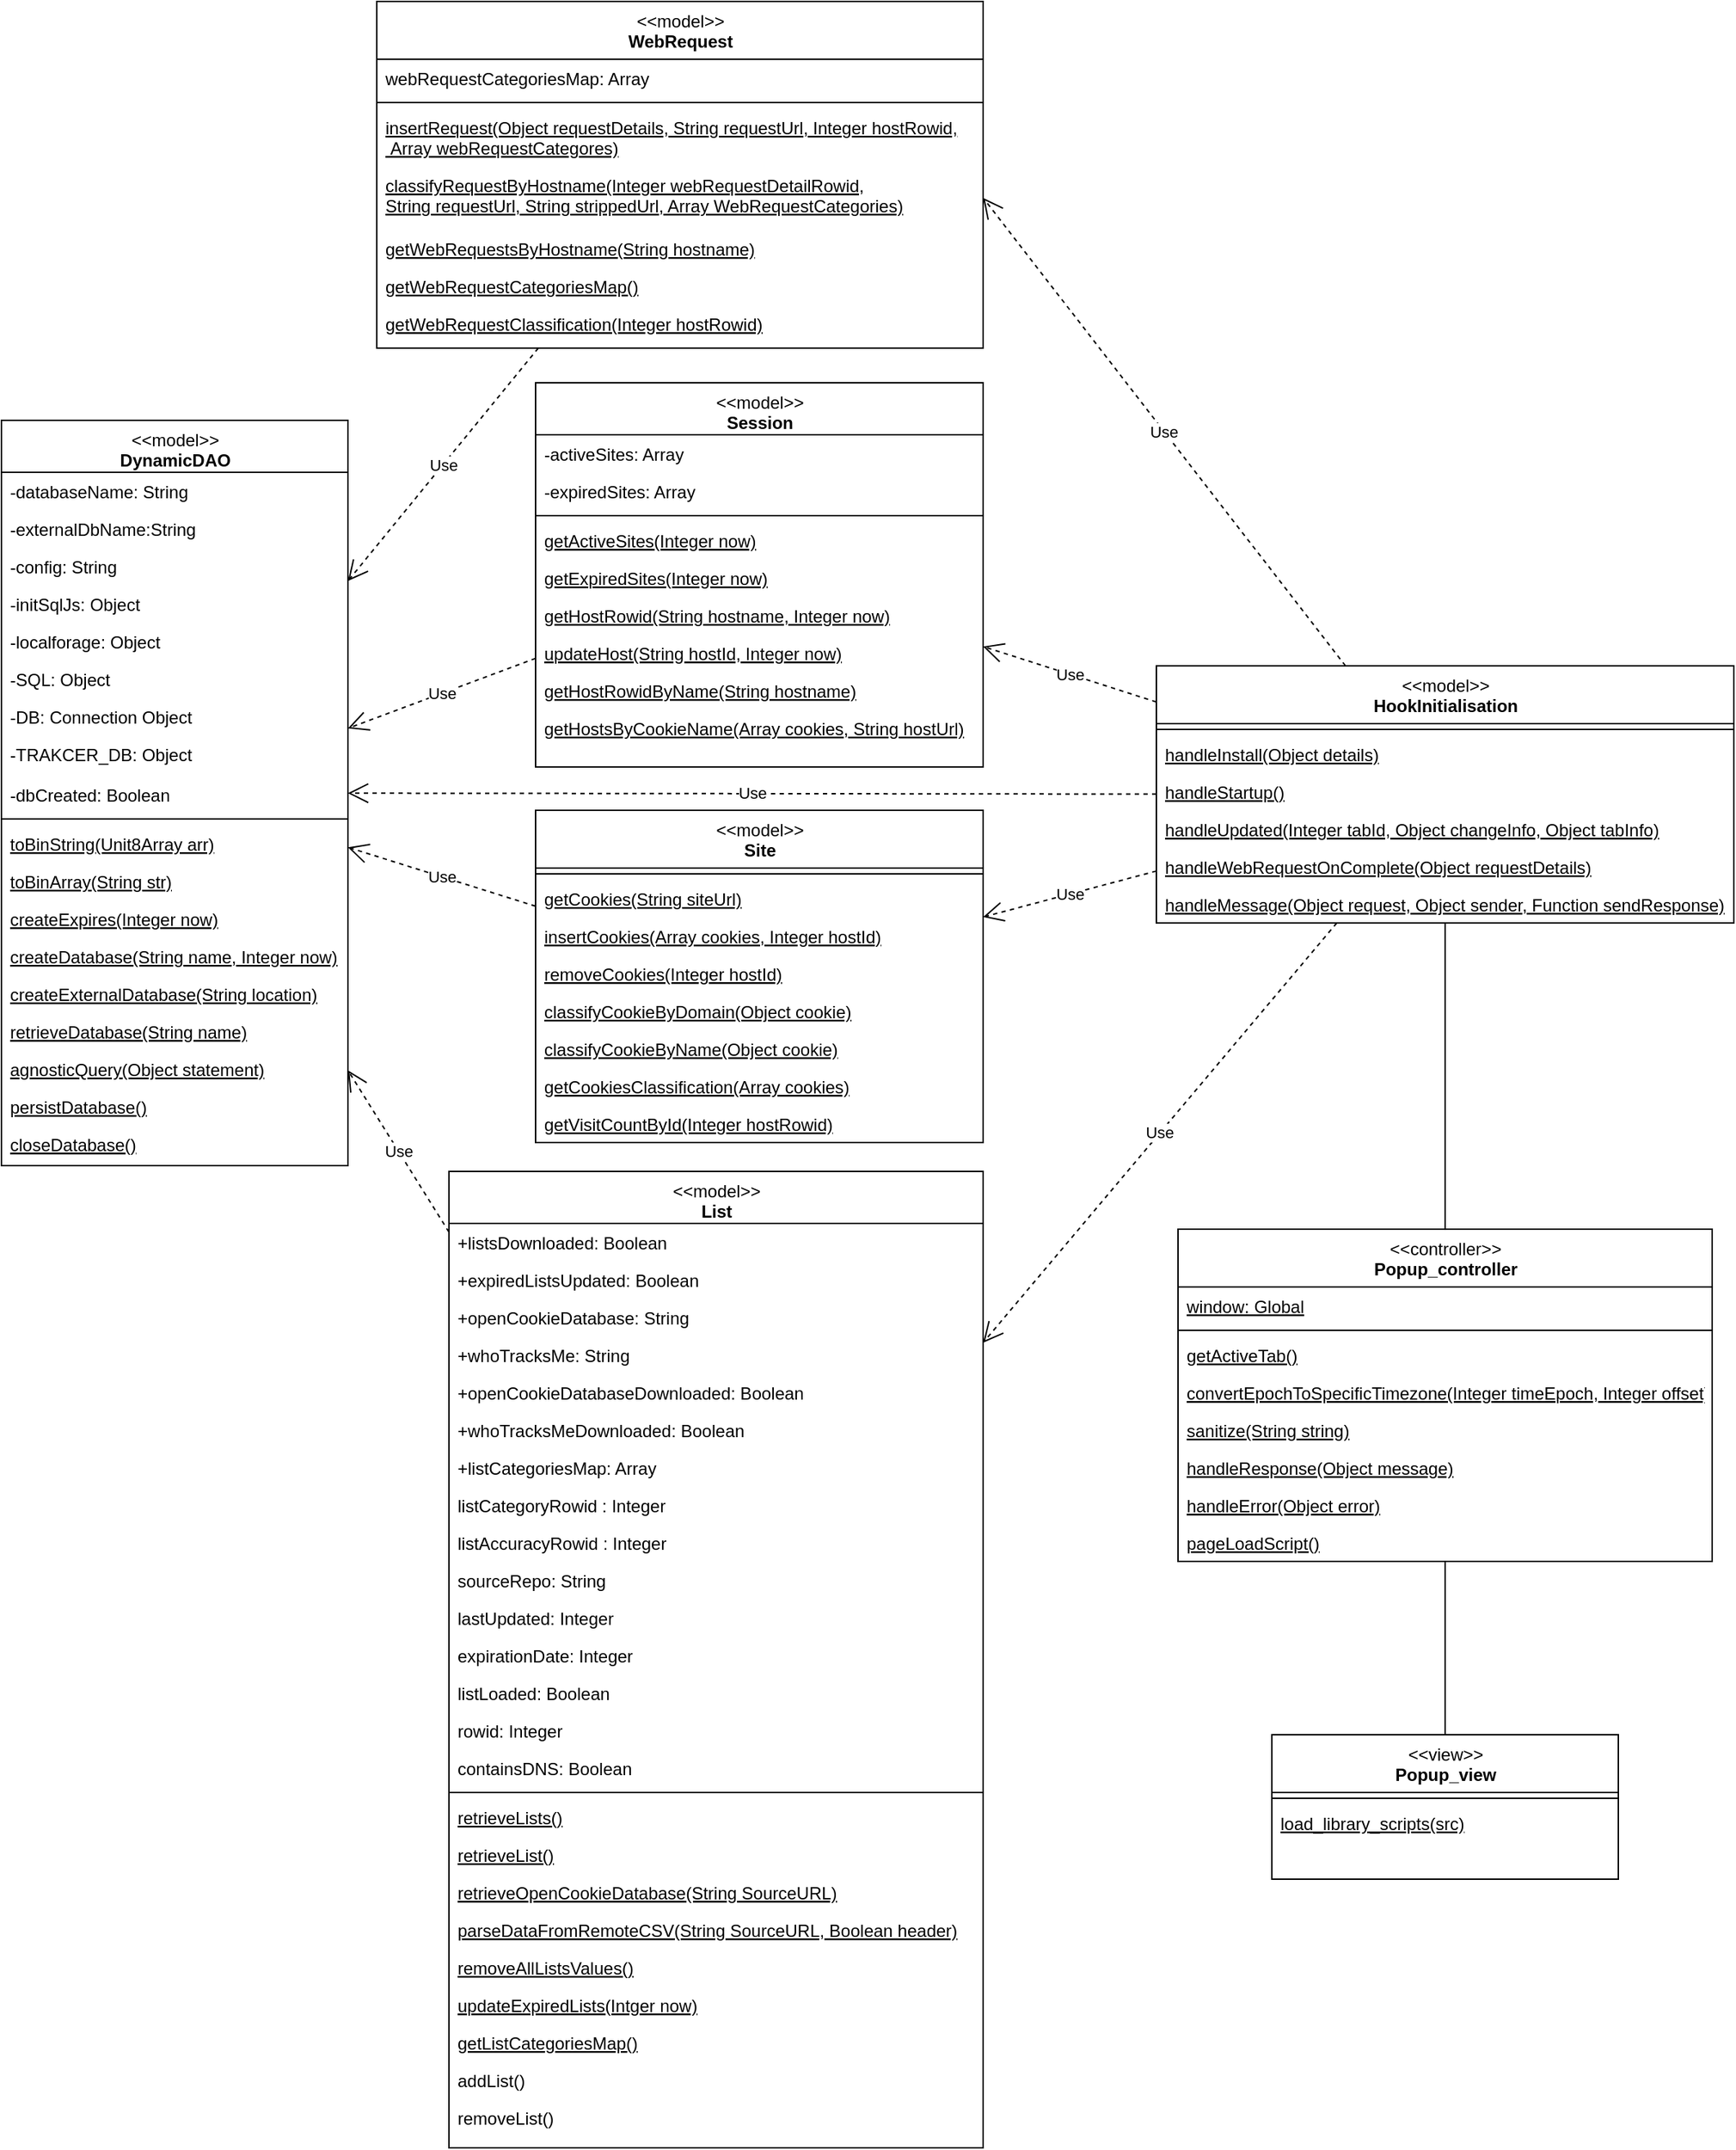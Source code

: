 <mxfile version="14.5.1" type="device"><diagram id="C5RBs43oDa-KdzZeNtuy" name="Page-1"><mxGraphModel dx="3671" dy="2801" grid="1" gridSize="10" guides="1" tooltips="1" connect="1" arrows="1" fold="1" page="1" pageScale="1" pageWidth="827" pageHeight="1169" math="0" shadow="0"><root><mxCell id="WIyWlLk6GJQsqaUBKTNV-0"/><mxCell id="WIyWlLk6GJQsqaUBKTNV-1" parent="WIyWlLk6GJQsqaUBKTNV-0"/><mxCell id="40SnxIBajEHNu3OQ7Fp2-0" value="&amp;lt;&amp;lt;model&amp;gt;&amp;gt;&lt;br&gt;&lt;b&gt;List&lt;/b&gt;" style="swimlane;fontStyle=0;align=center;verticalAlign=top;childLayout=stackLayout;horizontal=1;startSize=36;horizontalStack=0;resizeParent=1;resizeLast=0;collapsible=1;marginBottom=0;rounded=0;shadow=0;strokeWidth=1;html=1;" parent="WIyWlLk6GJQsqaUBKTNV-1" vertex="1"><mxGeometry x="-130" y="560" width="370" height="676" as="geometry"><mxRectangle x="550" y="140" width="160" height="26" as="alternateBounds"/></mxGeometry></mxCell><mxCell id="40SnxIBajEHNu3OQ7Fp2-1" value="+listsDownloaded: Boolean" style="text;align=left;verticalAlign=top;spacingLeft=4;spacingRight=4;overflow=hidden;rotatable=0;points=[[0,0.5],[1,0.5]];portConstraint=eastwest;" parent="40SnxIBajEHNu3OQ7Fp2-0" vertex="1"><mxGeometry y="36" width="370" height="26" as="geometry"/></mxCell><mxCell id="ln08hd-s1slxS4_oEcxe-1" value="+expiredListsUpdated: Boolean" style="text;align=left;verticalAlign=top;spacingLeft=4;spacingRight=4;overflow=hidden;rotatable=0;points=[[0,0.5],[1,0.5]];portConstraint=eastwest;" parent="40SnxIBajEHNu3OQ7Fp2-0" vertex="1"><mxGeometry y="62" width="370" height="26" as="geometry"/></mxCell><mxCell id="ln08hd-s1slxS4_oEcxe-0" value="+openCookieDatabase: String" style="text;align=left;verticalAlign=top;spacingLeft=4;spacingRight=4;overflow=hidden;rotatable=0;points=[[0,0.5],[1,0.5]];portConstraint=eastwest;" parent="40SnxIBajEHNu3OQ7Fp2-0" vertex="1"><mxGeometry y="88" width="370" height="26" as="geometry"/></mxCell><mxCell id="40SnxIBajEHNu3OQ7Fp2-2" value="+whoTracksMe: String" style="text;align=left;verticalAlign=top;spacingLeft=4;spacingRight=4;overflow=hidden;rotatable=0;points=[[0,0.5],[1,0.5]];portConstraint=eastwest;rounded=0;shadow=0;html=0;" parent="40SnxIBajEHNu3OQ7Fp2-0" vertex="1"><mxGeometry y="114" width="370" height="26" as="geometry"/></mxCell><mxCell id="ln08hd-s1slxS4_oEcxe-3" value="+openCookieDatabaseDownloaded: Boolean" style="text;align=left;verticalAlign=top;spacingLeft=4;spacingRight=4;overflow=hidden;rotatable=0;points=[[0,0.5],[1,0.5]];portConstraint=eastwest;rounded=0;shadow=0;html=0;" parent="40SnxIBajEHNu3OQ7Fp2-0" vertex="1"><mxGeometry y="140" width="370" height="26" as="geometry"/></mxCell><mxCell id="40SnxIBajEHNu3OQ7Fp2-3" value="+whoTracksMeDownloaded: Boolean" style="text;align=left;verticalAlign=top;spacingLeft=4;spacingRight=4;overflow=hidden;rotatable=0;points=[[0,0.5],[1,0.5]];portConstraint=eastwest;rounded=0;shadow=0;html=0;" parent="40SnxIBajEHNu3OQ7Fp2-0" vertex="1"><mxGeometry y="166" width="370" height="26" as="geometry"/></mxCell><mxCell id="ln08hd-s1slxS4_oEcxe-4" value="+listCategoriesMap: Array" style="text;align=left;verticalAlign=top;spacingLeft=4;spacingRight=4;overflow=hidden;rotatable=0;points=[[0,0.5],[1,0.5]];portConstraint=eastwest;rounded=0;shadow=0;html=0;" parent="40SnxIBajEHNu3OQ7Fp2-0" vertex="1"><mxGeometry y="192" width="370" height="26" as="geometry"/></mxCell><mxCell id="ln08hd-s1slxS4_oEcxe-29" value="listCategoryRowid : Integer" style="text;align=left;verticalAlign=top;spacingLeft=4;spacingRight=4;overflow=hidden;rotatable=0;points=[[0,0.5],[1,0.5]];portConstraint=eastwest;rounded=0;shadow=0;html=0;" parent="40SnxIBajEHNu3OQ7Fp2-0" vertex="1"><mxGeometry y="218" width="370" height="26" as="geometry"/></mxCell><mxCell id="ln08hd-s1slxS4_oEcxe-30" value="listAccuracyRowid : Integer" style="text;align=left;verticalAlign=top;spacingLeft=4;spacingRight=4;overflow=hidden;rotatable=0;points=[[0,0.5],[1,0.5]];portConstraint=eastwest;rounded=0;shadow=0;html=0;" parent="40SnxIBajEHNu3OQ7Fp2-0" vertex="1"><mxGeometry y="244" width="370" height="26" as="geometry"/></mxCell><mxCell id="ln08hd-s1slxS4_oEcxe-31" value="sourceRepo: String" style="text;align=left;verticalAlign=top;spacingLeft=4;spacingRight=4;overflow=hidden;rotatable=0;points=[[0,0.5],[1,0.5]];portConstraint=eastwest;rounded=0;shadow=0;html=0;" parent="40SnxIBajEHNu3OQ7Fp2-0" vertex="1"><mxGeometry y="270" width="370" height="26" as="geometry"/></mxCell><mxCell id="ln08hd-s1slxS4_oEcxe-32" value="lastUpdated: Integer" style="text;align=left;verticalAlign=top;spacingLeft=4;spacingRight=4;overflow=hidden;rotatable=0;points=[[0,0.5],[1,0.5]];portConstraint=eastwest;rounded=0;shadow=0;html=0;" parent="40SnxIBajEHNu3OQ7Fp2-0" vertex="1"><mxGeometry y="296" width="370" height="26" as="geometry"/></mxCell><mxCell id="ln08hd-s1slxS4_oEcxe-33" value="expirationDate: Integer" style="text;align=left;verticalAlign=top;spacingLeft=4;spacingRight=4;overflow=hidden;rotatable=0;points=[[0,0.5],[1,0.5]];portConstraint=eastwest;rounded=0;shadow=0;html=0;" parent="40SnxIBajEHNu3OQ7Fp2-0" vertex="1"><mxGeometry y="322" width="370" height="26" as="geometry"/></mxCell><mxCell id="ln08hd-s1slxS4_oEcxe-34" value="listLoaded: Boolean" style="text;align=left;verticalAlign=top;spacingLeft=4;spacingRight=4;overflow=hidden;rotatable=0;points=[[0,0.5],[1,0.5]];portConstraint=eastwest;rounded=0;shadow=0;html=0;" parent="40SnxIBajEHNu3OQ7Fp2-0" vertex="1"><mxGeometry y="348" width="370" height="26" as="geometry"/></mxCell><mxCell id="ln08hd-s1slxS4_oEcxe-35" value="rowid: Integer" style="text;align=left;verticalAlign=top;spacingLeft=4;spacingRight=4;overflow=hidden;rotatable=0;points=[[0,0.5],[1,0.5]];portConstraint=eastwest;rounded=0;shadow=0;html=0;" parent="40SnxIBajEHNu3OQ7Fp2-0" vertex="1"><mxGeometry y="374" width="370" height="26" as="geometry"/></mxCell><mxCell id="ln08hd-s1slxS4_oEcxe-36" value="containsDNS: Boolean" style="text;align=left;verticalAlign=top;spacingLeft=4;spacingRight=4;overflow=hidden;rotatable=0;points=[[0,0.5],[1,0.5]];portConstraint=eastwest;rounded=0;shadow=0;html=0;" parent="40SnxIBajEHNu3OQ7Fp2-0" vertex="1"><mxGeometry y="400" width="370" height="26" as="geometry"/></mxCell><mxCell id="40SnxIBajEHNu3OQ7Fp2-6" value="" style="line;html=1;strokeWidth=1;align=left;verticalAlign=middle;spacingTop=-1;spacingLeft=3;spacingRight=3;rotatable=0;labelPosition=right;points=[];portConstraint=eastwest;" parent="40SnxIBajEHNu3OQ7Fp2-0" vertex="1"><mxGeometry y="426" width="370" height="8" as="geometry"/></mxCell><mxCell id="40SnxIBajEHNu3OQ7Fp2-7" value="retrieveLists()" style="text;align=left;verticalAlign=top;spacingLeft=4;spacingRight=4;overflow=hidden;rotatable=0;points=[[0,0.5],[1,0.5]];portConstraint=eastwest;fontStyle=4" parent="40SnxIBajEHNu3OQ7Fp2-0" vertex="1"><mxGeometry y="434" width="370" height="26" as="geometry"/></mxCell><mxCell id="40SnxIBajEHNu3OQ7Fp2-9" value="retrieveList()" style="text;align=left;verticalAlign=top;spacingLeft=4;spacingRight=4;overflow=hidden;rotatable=0;points=[[0,0.5],[1,0.5]];portConstraint=eastwest;fontStyle=4" parent="40SnxIBajEHNu3OQ7Fp2-0" vertex="1"><mxGeometry y="460" width="370" height="26" as="geometry"/></mxCell><mxCell id="ln08hd-s1slxS4_oEcxe-5" value="retrieveOpenCookieDatabase(String SourceURL)" style="text;align=left;verticalAlign=top;spacingLeft=4;spacingRight=4;overflow=hidden;rotatable=0;points=[[0,0.5],[1,0.5]];portConstraint=eastwest;fontStyle=4" parent="40SnxIBajEHNu3OQ7Fp2-0" vertex="1"><mxGeometry y="486" width="370" height="26" as="geometry"/></mxCell><mxCell id="40SnxIBajEHNu3OQ7Fp2-8" value="parseDataFromRemoteCSV(String SourceURL, Boolean header)" style="text;align=left;verticalAlign=top;spacingLeft=4;spacingRight=4;overflow=hidden;rotatable=0;points=[[0,0.5],[1,0.5]];portConstraint=eastwest;fontStyle=4" parent="40SnxIBajEHNu3OQ7Fp2-0" vertex="1"><mxGeometry y="512" width="370" height="26" as="geometry"/></mxCell><mxCell id="ln08hd-s1slxS4_oEcxe-6" value="removeAllListsValues()" style="text;align=left;verticalAlign=top;spacingLeft=4;spacingRight=4;overflow=hidden;rotatable=0;points=[[0,0.5],[1,0.5]];portConstraint=eastwest;fontStyle=4" parent="40SnxIBajEHNu3OQ7Fp2-0" vertex="1"><mxGeometry y="538" width="370" height="26" as="geometry"/></mxCell><mxCell id="40SnxIBajEHNu3OQ7Fp2-10" value="updateExpiredLists(Intger now)" style="text;align=left;verticalAlign=top;spacingLeft=4;spacingRight=4;overflow=hidden;rotatable=0;points=[[0,0.5],[1,0.5]];portConstraint=eastwest;fontStyle=4" parent="40SnxIBajEHNu3OQ7Fp2-0" vertex="1"><mxGeometry y="564" width="370" height="26" as="geometry"/></mxCell><mxCell id="40SnxIBajEHNu3OQ7Fp2-12" value="getListCategoriesMap()" style="text;align=left;verticalAlign=top;spacingLeft=4;spacingRight=4;overflow=hidden;rotatable=0;points=[[0,0.5],[1,0.5]];portConstraint=eastwest;fontStyle=4" parent="40SnxIBajEHNu3OQ7Fp2-0" vertex="1"><mxGeometry y="590" width="370" height="26" as="geometry"/></mxCell><mxCell id="ln08hd-s1slxS4_oEcxe-7" value="addList()" style="text;align=left;verticalAlign=top;spacingLeft=4;spacingRight=4;overflow=hidden;rotatable=0;points=[[0,0.5],[1,0.5]];portConstraint=eastwest;fontStyle=0" parent="40SnxIBajEHNu3OQ7Fp2-0" vertex="1"><mxGeometry y="616" width="370" height="26" as="geometry"/></mxCell><mxCell id="ln08hd-s1slxS4_oEcxe-8" value="removeList()" style="text;align=left;verticalAlign=top;spacingLeft=4;spacingRight=4;overflow=hidden;rotatable=0;points=[[0,0.5],[1,0.5]];portConstraint=eastwest;fontStyle=0" parent="40SnxIBajEHNu3OQ7Fp2-0" vertex="1"><mxGeometry y="642" width="370" height="26" as="geometry"/></mxCell><mxCell id="ln08hd-s1slxS4_oEcxe-9" value="&amp;lt;&amp;lt;model&amp;gt;&amp;gt;&lt;br&gt;&lt;b&gt;DynamicDAO&lt;/b&gt;" style="swimlane;fontStyle=0;align=center;verticalAlign=top;childLayout=stackLayout;horizontal=1;startSize=36;horizontalStack=0;resizeParent=1;resizeLast=0;collapsible=1;marginBottom=0;rounded=0;shadow=0;strokeWidth=1;html=1;" parent="WIyWlLk6GJQsqaUBKTNV-1" vertex="1"><mxGeometry x="-440" y="40" width="240" height="516" as="geometry"><mxRectangle x="550" y="140" width="160" height="26" as="alternateBounds"/></mxGeometry></mxCell><mxCell id="ln08hd-s1slxS4_oEcxe-10" value="-databaseName: String" style="text;align=left;verticalAlign=top;spacingLeft=4;spacingRight=4;overflow=hidden;rotatable=0;points=[[0,0.5],[1,0.5]];portConstraint=eastwest;" parent="ln08hd-s1slxS4_oEcxe-9" vertex="1"><mxGeometry y="36" width="240" height="26" as="geometry"/></mxCell><mxCell id="ln08hd-s1slxS4_oEcxe-11" value="-externalDbName:String" style="text;align=left;verticalAlign=top;spacingLeft=4;spacingRight=4;overflow=hidden;rotatable=0;points=[[0,0.5],[1,0.5]];portConstraint=eastwest;" parent="ln08hd-s1slxS4_oEcxe-9" vertex="1"><mxGeometry y="62" width="240" height="26" as="geometry"/></mxCell><mxCell id="ln08hd-s1slxS4_oEcxe-12" value="-config: String" style="text;align=left;verticalAlign=top;spacingLeft=4;spacingRight=4;overflow=hidden;rotatable=0;points=[[0,0.5],[1,0.5]];portConstraint=eastwest;" parent="ln08hd-s1slxS4_oEcxe-9" vertex="1"><mxGeometry y="88" width="240" height="26" as="geometry"/></mxCell><mxCell id="ln08hd-s1slxS4_oEcxe-13" value="-initSqlJs: Object" style="text;align=left;verticalAlign=top;spacingLeft=4;spacingRight=4;overflow=hidden;rotatable=0;points=[[0,0.5],[1,0.5]];portConstraint=eastwest;rounded=0;shadow=0;html=0;" parent="ln08hd-s1slxS4_oEcxe-9" vertex="1"><mxGeometry y="114" width="240" height="26" as="geometry"/></mxCell><mxCell id="ln08hd-s1slxS4_oEcxe-14" value="-localforage: Object" style="text;align=left;verticalAlign=top;spacingLeft=4;spacingRight=4;overflow=hidden;rotatable=0;points=[[0,0.5],[1,0.5]];portConstraint=eastwest;rounded=0;shadow=0;html=0;" parent="ln08hd-s1slxS4_oEcxe-9" vertex="1"><mxGeometry y="140" width="240" height="26" as="geometry"/></mxCell><mxCell id="ln08hd-s1slxS4_oEcxe-15" value="-SQL: Object" style="text;align=left;verticalAlign=top;spacingLeft=4;spacingRight=4;overflow=hidden;rotatable=0;points=[[0,0.5],[1,0.5]];portConstraint=eastwest;rounded=0;shadow=0;html=0;" parent="ln08hd-s1slxS4_oEcxe-9" vertex="1"><mxGeometry y="166" width="240" height="26" as="geometry"/></mxCell><mxCell id="ln08hd-s1slxS4_oEcxe-16" value="-DB: Connection Object" style="text;align=left;verticalAlign=top;spacingLeft=4;spacingRight=4;overflow=hidden;rotatable=0;points=[[0,0.5],[1,0.5]];portConstraint=eastwest;rounded=0;shadow=0;html=0;" parent="ln08hd-s1slxS4_oEcxe-9" vertex="1"><mxGeometry y="192" width="240" height="26" as="geometry"/></mxCell><mxCell id="ln08hd-s1slxS4_oEcxe-17" value="-TRAKCER_DB: Object" style="text;align=left;verticalAlign=top;spacingLeft=4;spacingRight=4;overflow=hidden;rotatable=0;points=[[0,0.5],[1,0.5]];portConstraint=eastwest;rounded=0;shadow=0;html=0;" parent="ln08hd-s1slxS4_oEcxe-9" vertex="1"><mxGeometry y="218" width="240" height="28" as="geometry"/></mxCell><mxCell id="ln08hd-s1slxS4_oEcxe-18" value="-dbCreated: Boolean" style="text;align=left;verticalAlign=top;spacingLeft=4;spacingRight=4;overflow=hidden;rotatable=0;points=[[0,0.5],[1,0.5]];portConstraint=eastwest;rounded=0;shadow=0;html=0;" parent="ln08hd-s1slxS4_oEcxe-9" vertex="1"><mxGeometry y="246" width="240" height="26" as="geometry"/></mxCell><mxCell id="ln08hd-s1slxS4_oEcxe-19" value="" style="line;html=1;strokeWidth=1;align=left;verticalAlign=middle;spacingTop=-1;spacingLeft=3;spacingRight=3;rotatable=0;labelPosition=right;points=[];portConstraint=eastwest;" parent="ln08hd-s1slxS4_oEcxe-9" vertex="1"><mxGeometry y="272" width="240" height="8" as="geometry"/></mxCell><mxCell id="ln08hd-s1slxS4_oEcxe-20" value="toBinString(Unit8Array arr)" style="text;align=left;verticalAlign=top;spacingLeft=4;spacingRight=4;overflow=hidden;rotatable=0;points=[[0,0.5],[1,0.5]];portConstraint=eastwest;fontStyle=4" parent="ln08hd-s1slxS4_oEcxe-9" vertex="1"><mxGeometry y="280" width="240" height="26" as="geometry"/></mxCell><mxCell id="ln08hd-s1slxS4_oEcxe-21" value="toBinArray(String str)" style="text;align=left;verticalAlign=top;spacingLeft=4;spacingRight=4;overflow=hidden;rotatable=0;points=[[0,0.5],[1,0.5]];portConstraint=eastwest;fontStyle=4" parent="ln08hd-s1slxS4_oEcxe-9" vertex="1"><mxGeometry y="306" width="240" height="26" as="geometry"/></mxCell><mxCell id="ln08hd-s1slxS4_oEcxe-22" value="createExpires(Integer now)" style="text;align=left;verticalAlign=top;spacingLeft=4;spacingRight=4;overflow=hidden;rotatable=0;points=[[0,0.5],[1,0.5]];portConstraint=eastwest;fontStyle=4" parent="ln08hd-s1slxS4_oEcxe-9" vertex="1"><mxGeometry y="332" width="240" height="26" as="geometry"/></mxCell><mxCell id="ln08hd-s1slxS4_oEcxe-23" value="createDatabase(String name, Integer now)" style="text;align=left;verticalAlign=top;spacingLeft=4;spacingRight=4;overflow=hidden;rotatable=0;points=[[0,0.5],[1,0.5]];portConstraint=eastwest;fontStyle=4" parent="ln08hd-s1slxS4_oEcxe-9" vertex="1"><mxGeometry y="358" width="240" height="26" as="geometry"/></mxCell><mxCell id="ln08hd-s1slxS4_oEcxe-24" value="createExternalDatabase(String location)" style="text;align=left;verticalAlign=top;spacingLeft=4;spacingRight=4;overflow=hidden;rotatable=0;points=[[0,0.5],[1,0.5]];portConstraint=eastwest;fontStyle=4" parent="ln08hd-s1slxS4_oEcxe-9" vertex="1"><mxGeometry y="384" width="240" height="26" as="geometry"/></mxCell><mxCell id="ln08hd-s1slxS4_oEcxe-25" value="retrieveDatabase(String name)" style="text;align=left;verticalAlign=top;spacingLeft=4;spacingRight=4;overflow=hidden;rotatable=0;points=[[0,0.5],[1,0.5]];portConstraint=eastwest;fontStyle=4" parent="ln08hd-s1slxS4_oEcxe-9" vertex="1"><mxGeometry y="410" width="240" height="26" as="geometry"/></mxCell><mxCell id="ln08hd-s1slxS4_oEcxe-26" value="agnosticQuery(Object statement)" style="text;align=left;verticalAlign=top;spacingLeft=4;spacingRight=4;overflow=hidden;rotatable=0;points=[[0,0.5],[1,0.5]];portConstraint=eastwest;fontStyle=4" parent="ln08hd-s1slxS4_oEcxe-9" vertex="1"><mxGeometry y="436" width="240" height="26" as="geometry"/></mxCell><mxCell id="ln08hd-s1slxS4_oEcxe-27" value="persistDatabase()" style="text;align=left;verticalAlign=top;spacingLeft=4;spacingRight=4;overflow=hidden;rotatable=0;points=[[0,0.5],[1,0.5]];portConstraint=eastwest;fontStyle=4" parent="ln08hd-s1slxS4_oEcxe-9" vertex="1"><mxGeometry y="462" width="240" height="26" as="geometry"/></mxCell><mxCell id="ln08hd-s1slxS4_oEcxe-28" value="closeDatabase()" style="text;align=left;verticalAlign=top;spacingLeft=4;spacingRight=4;overflow=hidden;rotatable=0;points=[[0,0.5],[1,0.5]];portConstraint=eastwest;fontStyle=4" parent="ln08hd-s1slxS4_oEcxe-9" vertex="1"><mxGeometry y="488" width="240" height="26" as="geometry"/></mxCell><mxCell id="ln08hd-s1slxS4_oEcxe-37" value="&amp;lt;&amp;lt;model&amp;gt;&amp;gt;&lt;br&gt;&lt;b&gt;Session&lt;/b&gt;" style="swimlane;fontStyle=0;align=center;verticalAlign=top;childLayout=stackLayout;horizontal=1;startSize=36;horizontalStack=0;resizeParent=1;resizeLast=0;collapsible=1;marginBottom=0;rounded=0;shadow=0;strokeWidth=1;html=1;" parent="WIyWlLk6GJQsqaUBKTNV-1" vertex="1"><mxGeometry x="-70" y="14" width="310" height="266" as="geometry"><mxRectangle x="550" y="140" width="160" height="26" as="alternateBounds"/></mxGeometry></mxCell><mxCell id="ln08hd-s1slxS4_oEcxe-39" value="-activeSites: Array" style="text;align=left;verticalAlign=top;spacingLeft=4;spacingRight=4;overflow=hidden;rotatable=0;points=[[0,0.5],[1,0.5]];portConstraint=eastwest;" parent="ln08hd-s1slxS4_oEcxe-37" vertex="1"><mxGeometry y="36" width="310" height="26" as="geometry"/></mxCell><mxCell id="ln08hd-s1slxS4_oEcxe-40" value="-expiredSites: Array" style="text;align=left;verticalAlign=top;spacingLeft=4;spacingRight=4;overflow=hidden;rotatable=0;points=[[0,0.5],[1,0.5]];portConstraint=eastwest;" parent="ln08hd-s1slxS4_oEcxe-37" vertex="1"><mxGeometry y="62" width="310" height="26" as="geometry"/></mxCell><mxCell id="ln08hd-s1slxS4_oEcxe-47" value="" style="line;html=1;strokeWidth=1;align=left;verticalAlign=middle;spacingTop=-1;spacingLeft=3;spacingRight=3;rotatable=0;labelPosition=right;points=[];portConstraint=eastwest;" parent="ln08hd-s1slxS4_oEcxe-37" vertex="1"><mxGeometry y="88" width="310" height="8" as="geometry"/></mxCell><mxCell id="ln08hd-s1slxS4_oEcxe-48" value="getActiveSites(Integer now)" style="text;align=left;verticalAlign=top;spacingLeft=4;spacingRight=4;overflow=hidden;rotatable=0;points=[[0,0.5],[1,0.5]];portConstraint=eastwest;fontStyle=4" parent="ln08hd-s1slxS4_oEcxe-37" vertex="1"><mxGeometry y="96" width="310" height="26" as="geometry"/></mxCell><mxCell id="ln08hd-s1slxS4_oEcxe-49" value="getExpiredSites(Integer now)" style="text;align=left;verticalAlign=top;spacingLeft=4;spacingRight=4;overflow=hidden;rotatable=0;points=[[0,0.5],[1,0.5]];portConstraint=eastwest;fontStyle=4" parent="ln08hd-s1slxS4_oEcxe-37" vertex="1"><mxGeometry y="122" width="310" height="26" as="geometry"/></mxCell><mxCell id="ln08hd-s1slxS4_oEcxe-50" value="getHostRowid(String hostname, Integer now)" style="text;align=left;verticalAlign=top;spacingLeft=4;spacingRight=4;overflow=hidden;rotatable=0;points=[[0,0.5],[1,0.5]];portConstraint=eastwest;fontStyle=4" parent="ln08hd-s1slxS4_oEcxe-37" vertex="1"><mxGeometry y="148" width="310" height="26" as="geometry"/></mxCell><mxCell id="ln08hd-s1slxS4_oEcxe-51" value="updateHost(String hostId, Integer now)" style="text;align=left;verticalAlign=top;spacingLeft=4;spacingRight=4;overflow=hidden;rotatable=0;points=[[0,0.5],[1,0.5]];portConstraint=eastwest;fontStyle=4" parent="ln08hd-s1slxS4_oEcxe-37" vertex="1"><mxGeometry y="174" width="310" height="26" as="geometry"/></mxCell><mxCell id="ln08hd-s1slxS4_oEcxe-52" value="getHostRowidByName(String hostname)" style="text;align=left;verticalAlign=top;spacingLeft=4;spacingRight=4;overflow=hidden;rotatable=0;points=[[0,0.5],[1,0.5]];portConstraint=eastwest;fontStyle=4" parent="ln08hd-s1slxS4_oEcxe-37" vertex="1"><mxGeometry y="200" width="310" height="26" as="geometry"/></mxCell><mxCell id="ln08hd-s1slxS4_oEcxe-53" value="getHostsByCookieName(Array cookies, String hostUrl)" style="text;align=left;verticalAlign=top;spacingLeft=4;spacingRight=4;overflow=hidden;rotatable=0;points=[[0,0.5],[1,0.5]];portConstraint=eastwest;fontStyle=4" parent="ln08hd-s1slxS4_oEcxe-37" vertex="1"><mxGeometry y="226" width="310" height="26" as="geometry"/></mxCell><mxCell id="ln08hd-s1slxS4_oEcxe-57" value="&amp;lt;&amp;lt;model&amp;gt;&amp;gt;&lt;br&gt;&lt;b&gt;Site&lt;/b&gt;" style="swimlane;fontStyle=0;align=center;verticalAlign=top;childLayout=stackLayout;horizontal=1;startSize=40;horizontalStack=0;resizeParent=1;resizeLast=0;collapsible=1;marginBottom=0;rounded=0;shadow=0;strokeWidth=1;html=1;" parent="WIyWlLk6GJQsqaUBKTNV-1" vertex="1"><mxGeometry x="-70" y="310" width="310" height="230" as="geometry"><mxRectangle x="550" y="140" width="160" height="26" as="alternateBounds"/></mxGeometry></mxCell><mxCell id="ln08hd-s1slxS4_oEcxe-60" value="" style="line;html=1;strokeWidth=1;align=left;verticalAlign=middle;spacingTop=-1;spacingLeft=3;spacingRight=3;rotatable=0;labelPosition=right;points=[];portConstraint=eastwest;" parent="ln08hd-s1slxS4_oEcxe-57" vertex="1"><mxGeometry y="40" width="310" height="8" as="geometry"/></mxCell><mxCell id="ln08hd-s1slxS4_oEcxe-61" value="getCookies(String siteUrl)" style="text;align=left;verticalAlign=top;spacingLeft=4;spacingRight=4;overflow=hidden;rotatable=0;points=[[0,0.5],[1,0.5]];portConstraint=eastwest;fontStyle=4" parent="ln08hd-s1slxS4_oEcxe-57" vertex="1"><mxGeometry y="48" width="310" height="26" as="geometry"/></mxCell><mxCell id="ln08hd-s1slxS4_oEcxe-62" value="insertCookies(Array cookies, Integer hostId)" style="text;align=left;verticalAlign=top;spacingLeft=4;spacingRight=4;overflow=hidden;rotatable=0;points=[[0,0.5],[1,0.5]];portConstraint=eastwest;fontStyle=4" parent="ln08hd-s1slxS4_oEcxe-57" vertex="1"><mxGeometry y="74" width="310" height="26" as="geometry"/></mxCell><mxCell id="ln08hd-s1slxS4_oEcxe-63" value="removeCookies(Integer hostId)" style="text;align=left;verticalAlign=top;spacingLeft=4;spacingRight=4;overflow=hidden;rotatable=0;points=[[0,0.5],[1,0.5]];portConstraint=eastwest;fontStyle=4" parent="ln08hd-s1slxS4_oEcxe-57" vertex="1"><mxGeometry y="100" width="310" height="26" as="geometry"/></mxCell><mxCell id="ln08hd-s1slxS4_oEcxe-64" value="classifyCookieByDomain(Object cookie)" style="text;align=left;verticalAlign=top;spacingLeft=4;spacingRight=4;overflow=hidden;rotatable=0;points=[[0,0.5],[1,0.5]];portConstraint=eastwest;fontStyle=4" parent="ln08hd-s1slxS4_oEcxe-57" vertex="1"><mxGeometry y="126" width="310" height="26" as="geometry"/></mxCell><mxCell id="ln08hd-s1slxS4_oEcxe-65" value="classifyCookieByName(Object cookie)" style="text;align=left;verticalAlign=top;spacingLeft=4;spacingRight=4;overflow=hidden;rotatable=0;points=[[0,0.5],[1,0.5]];portConstraint=eastwest;fontStyle=4" parent="ln08hd-s1slxS4_oEcxe-57" vertex="1"><mxGeometry y="152" width="310" height="26" as="geometry"/></mxCell><mxCell id="ln08hd-s1slxS4_oEcxe-66" value="getCookiesClassification(Array cookies)" style="text;align=left;verticalAlign=top;spacingLeft=4;spacingRight=4;overflow=hidden;rotatable=0;points=[[0,0.5],[1,0.5]];portConstraint=eastwest;fontStyle=4" parent="ln08hd-s1slxS4_oEcxe-57" vertex="1"><mxGeometry y="178" width="310" height="26" as="geometry"/></mxCell><mxCell id="NmUjFwYIsS8NzWQXJjBv-4" value="getVisitCountById(Integer hostRowid)" style="text;align=left;verticalAlign=top;spacingLeft=4;spacingRight=4;overflow=hidden;rotatable=0;points=[[0,0.5],[1,0.5]];portConstraint=eastwest;fontStyle=4" vertex="1" parent="ln08hd-s1slxS4_oEcxe-57"><mxGeometry y="204" width="310" height="26" as="geometry"/></mxCell><mxCell id="ln08hd-s1slxS4_oEcxe-67" value="&amp;lt;&amp;lt;model&amp;gt;&amp;gt;&lt;br&gt;&lt;b&gt;WebRequest&lt;/b&gt;" style="swimlane;fontStyle=0;align=center;verticalAlign=top;childLayout=stackLayout;horizontal=1;startSize=40;horizontalStack=0;resizeParent=1;resizeLast=0;collapsible=1;marginBottom=0;rounded=0;shadow=0;strokeWidth=1;html=1;" parent="WIyWlLk6GJQsqaUBKTNV-1" vertex="1"><mxGeometry x="-180" y="-250" width="420" height="240" as="geometry"><mxRectangle x="550" y="140" width="160" height="26" as="alternateBounds"/></mxGeometry></mxCell><mxCell id="ln08hd-s1slxS4_oEcxe-69" value="webRequestCategoriesMap: Array" style="text;align=left;verticalAlign=top;spacingLeft=4;spacingRight=4;overflow=hidden;rotatable=0;points=[[0,0.5],[1,0.5]];portConstraint=eastwest;" parent="ln08hd-s1slxS4_oEcxe-67" vertex="1"><mxGeometry y="40" width="420" height="26" as="geometry"/></mxCell><mxCell id="ln08hd-s1slxS4_oEcxe-68" value="" style="line;html=1;strokeWidth=1;align=left;verticalAlign=middle;spacingTop=-1;spacingLeft=3;spacingRight=3;rotatable=0;labelPosition=right;points=[];portConstraint=eastwest;" parent="ln08hd-s1slxS4_oEcxe-67" vertex="1"><mxGeometry y="66" width="420" height="8" as="geometry"/></mxCell><mxCell id="ln08hd-s1slxS4_oEcxe-70" value="insertRequest(Object requestDetails, String requestUrl, Integer hostRowid,&#10; Array webRequestCategores)" style="text;align=left;verticalAlign=top;spacingLeft=4;spacingRight=4;overflow=hidden;rotatable=0;points=[[0,0.5],[1,0.5]];portConstraint=eastwest;fontStyle=4" parent="ln08hd-s1slxS4_oEcxe-67" vertex="1"><mxGeometry y="74" width="420" height="40" as="geometry"/></mxCell><mxCell id="ln08hd-s1slxS4_oEcxe-71" value="classifyRequestByHostname(Integer webRequestDetailRowid, &#10;String requestUrl, String strippedUrl, Array WebRequestCategories)" style="text;align=left;verticalAlign=top;spacingLeft=4;spacingRight=4;overflow=hidden;rotatable=0;points=[[0,0.5],[1,0.5]];portConstraint=eastwest;fontStyle=4" parent="ln08hd-s1slxS4_oEcxe-67" vertex="1"><mxGeometry y="114" width="420" height="44" as="geometry"/></mxCell><mxCell id="ln08hd-s1slxS4_oEcxe-76" value="getWebRequestsByHostname(String hostname)" style="text;align=left;verticalAlign=top;spacingLeft=4;spacingRight=4;overflow=hidden;rotatable=0;points=[[0,0.5],[1,0.5]];portConstraint=eastwest;fontStyle=4" parent="ln08hd-s1slxS4_oEcxe-67" vertex="1"><mxGeometry y="158" width="420" height="26" as="geometry"/></mxCell><mxCell id="ln08hd-s1slxS4_oEcxe-75" value="getWebRequestCategoriesMap()" style="text;align=left;verticalAlign=top;spacingLeft=4;spacingRight=4;overflow=hidden;rotatable=0;points=[[0,0.5],[1,0.5]];portConstraint=eastwest;fontStyle=4" parent="ln08hd-s1slxS4_oEcxe-67" vertex="1"><mxGeometry y="184" width="420" height="26" as="geometry"/></mxCell><mxCell id="NmUjFwYIsS8NzWQXJjBv-3" value="getWebRequestClassification(Integer hostRowid)" style="text;align=left;verticalAlign=top;spacingLeft=4;spacingRight=4;overflow=hidden;rotatable=0;points=[[0,0.5],[1,0.5]];portConstraint=eastwest;fontStyle=4" vertex="1" parent="ln08hd-s1slxS4_oEcxe-67"><mxGeometry y="210" width="420" height="30" as="geometry"/></mxCell><mxCell id="ln08hd-s1slxS4_oEcxe-83" value="Use" style="endArrow=open;endSize=12;dashed=1;html=1;" parent="WIyWlLk6GJQsqaUBKTNV-1" source="40SnxIBajEHNu3OQ7Fp2-0" target="ln08hd-s1slxS4_oEcxe-9" edge="1"><mxGeometry width="160" relative="1" as="geometry"><mxPoint x="-340" y="420" as="sourcePoint"/><mxPoint x="-180" y="420" as="targetPoint"/></mxGeometry></mxCell><mxCell id="ln08hd-s1slxS4_oEcxe-84" value="Use" style="endArrow=open;endSize=12;dashed=1;html=1;" parent="WIyWlLk6GJQsqaUBKTNV-1" source="ln08hd-s1slxS4_oEcxe-67" target="ln08hd-s1slxS4_oEcxe-9" edge="1"><mxGeometry width="160" relative="1" as="geometry"><mxPoint x="-600" y="599.492" as="sourcePoint"/><mxPoint x="-400" y="568.997" as="targetPoint"/></mxGeometry></mxCell><mxCell id="ln08hd-s1slxS4_oEcxe-85" value="Use" style="endArrow=open;endSize=12;dashed=1;html=1;" parent="WIyWlLk6GJQsqaUBKTNV-1" source="ln08hd-s1slxS4_oEcxe-57" target="ln08hd-s1slxS4_oEcxe-9" edge="1"><mxGeometry width="160" relative="1" as="geometry"><mxPoint x="-310" y="650.0" as="sourcePoint"/><mxPoint x="-310" y="558" as="targetPoint"/></mxGeometry></mxCell><mxCell id="ln08hd-s1slxS4_oEcxe-86" value="Use" style="endArrow=open;endSize=12;dashed=1;html=1;" parent="WIyWlLk6GJQsqaUBKTNV-1" source="ln08hd-s1slxS4_oEcxe-37" target="ln08hd-s1slxS4_oEcxe-9" edge="1"><mxGeometry width="160" relative="1" as="geometry"><mxPoint x="10.0" y="416.484" as="sourcePoint"/><mxPoint x="-190" y="347.432" as="targetPoint"/></mxGeometry></mxCell><mxCell id="d9c4jRA5sniFx3PQnM0J-0" value="&amp;lt;&amp;lt;model&amp;gt;&amp;gt;&lt;br&gt;&lt;b&gt;HookInitialisation&lt;/b&gt;" style="swimlane;fontStyle=0;align=center;verticalAlign=top;childLayout=stackLayout;horizontal=1;startSize=40;horizontalStack=0;resizeParent=1;resizeLast=0;collapsible=1;marginBottom=0;rounded=0;shadow=0;strokeWidth=1;html=1;" parent="WIyWlLk6GJQsqaUBKTNV-1" vertex="1"><mxGeometry x="360" y="210" width="400" height="178" as="geometry"><mxRectangle x="550" y="140" width="160" height="26" as="alternateBounds"/></mxGeometry></mxCell><mxCell id="d9c4jRA5sniFx3PQnM0J-1" value="" style="line;html=1;strokeWidth=1;align=left;verticalAlign=middle;spacingTop=-1;spacingLeft=3;spacingRight=3;rotatable=0;labelPosition=right;points=[];portConstraint=eastwest;" parent="d9c4jRA5sniFx3PQnM0J-0" vertex="1"><mxGeometry y="40" width="400" height="8" as="geometry"/></mxCell><mxCell id="d9c4jRA5sniFx3PQnM0J-2" value="handleInstall(Object details)" style="text;align=left;verticalAlign=top;spacingLeft=4;spacingRight=4;overflow=hidden;rotatable=0;points=[[0,0.5],[1,0.5]];portConstraint=eastwest;fontStyle=4" parent="d9c4jRA5sniFx3PQnM0J-0" vertex="1"><mxGeometry y="48" width="400" height="26" as="geometry"/></mxCell><mxCell id="d9c4jRA5sniFx3PQnM0J-3" value="handleStartup()" style="text;align=left;verticalAlign=top;spacingLeft=4;spacingRight=4;overflow=hidden;rotatable=0;points=[[0,0.5],[1,0.5]];portConstraint=eastwest;fontStyle=4" parent="d9c4jRA5sniFx3PQnM0J-0" vertex="1"><mxGeometry y="74" width="400" height="26" as="geometry"/></mxCell><mxCell id="d9c4jRA5sniFx3PQnM0J-4" value="handleUpdated(Integer tabId, Object changeInfo, Object tabInfo)" style="text;align=left;verticalAlign=top;spacingLeft=4;spacingRight=4;overflow=hidden;rotatable=0;points=[[0,0.5],[1,0.5]];portConstraint=eastwest;fontStyle=4" parent="d9c4jRA5sniFx3PQnM0J-0" vertex="1"><mxGeometry y="100" width="400" height="26" as="geometry"/></mxCell><mxCell id="d9c4jRA5sniFx3PQnM0J-5" value="handleWebRequestOnComplete(Object requestDetails)" style="text;align=left;verticalAlign=top;spacingLeft=4;spacingRight=4;overflow=hidden;rotatable=0;points=[[0,0.5],[1,0.5]];portConstraint=eastwest;fontStyle=4" parent="d9c4jRA5sniFx3PQnM0J-0" vertex="1"><mxGeometry y="126" width="400" height="26" as="geometry"/></mxCell><mxCell id="01fMF-2tsv5RbKXc77qm-0" value="handleMessage(Object request, Object sender, Function sendResponse)" style="text;align=left;verticalAlign=top;spacingLeft=4;spacingRight=4;overflow=hidden;rotatable=0;points=[[0,0.5],[1,0.5]];portConstraint=eastwest;fontStyle=4" parent="d9c4jRA5sniFx3PQnM0J-0" vertex="1"><mxGeometry y="152" width="400" height="26" as="geometry"/></mxCell><mxCell id="d9c4jRA5sniFx3PQnM0J-8" value="&amp;lt;&amp;lt;controller&amp;gt;&amp;gt;&lt;br&gt;&lt;b&gt;Popup_controller&lt;/b&gt;" style="swimlane;fontStyle=0;align=center;verticalAlign=top;childLayout=stackLayout;horizontal=1;startSize=40;horizontalStack=0;resizeParent=1;resizeLast=0;collapsible=1;marginBottom=0;rounded=0;shadow=0;strokeWidth=1;html=1;" parent="WIyWlLk6GJQsqaUBKTNV-1" vertex="1"><mxGeometry x="375" y="600" width="370" height="230" as="geometry"><mxRectangle x="550" y="140" width="160" height="26" as="alternateBounds"/></mxGeometry></mxCell><mxCell id="NmUjFwYIsS8NzWQXJjBv-2" value="window: Global" style="text;align=left;verticalAlign=top;spacingLeft=4;spacingRight=4;overflow=hidden;rotatable=0;points=[[0,0.5],[1,0.5]];portConstraint=eastwest;fontStyle=4" vertex="1" parent="d9c4jRA5sniFx3PQnM0J-8"><mxGeometry y="40" width="370" height="26" as="geometry"/></mxCell><mxCell id="d9c4jRA5sniFx3PQnM0J-10" value="" style="line;html=1;strokeWidth=1;align=left;verticalAlign=middle;spacingTop=-1;spacingLeft=3;spacingRight=3;rotatable=0;labelPosition=right;points=[];portConstraint=eastwest;" parent="d9c4jRA5sniFx3PQnM0J-8" vertex="1"><mxGeometry y="66" width="370" height="8" as="geometry"/></mxCell><mxCell id="d9c4jRA5sniFx3PQnM0J-11" value="getActiveTab()" style="text;align=left;verticalAlign=top;spacingLeft=4;spacingRight=4;overflow=hidden;rotatable=0;points=[[0,0.5],[1,0.5]];portConstraint=eastwest;fontStyle=4" parent="d9c4jRA5sniFx3PQnM0J-8" vertex="1"><mxGeometry y="74" width="370" height="26" as="geometry"/></mxCell><mxCell id="NmUjFwYIsS8NzWQXJjBv-0" value="convertEpochToSpecificTimezone(Integer timeEpoch, Integer offset)" style="text;align=left;verticalAlign=top;spacingLeft=4;spacingRight=4;overflow=hidden;rotatable=0;points=[[0,0.5],[1,0.5]];portConstraint=eastwest;fontStyle=4" vertex="1" parent="d9c4jRA5sniFx3PQnM0J-8"><mxGeometry y="100" width="370" height="26" as="geometry"/></mxCell><mxCell id="NmUjFwYIsS8NzWQXJjBv-1" value="sanitize(String string)" style="text;align=left;verticalAlign=top;spacingLeft=4;spacingRight=4;overflow=hidden;rotatable=0;points=[[0,0.5],[1,0.5]];portConstraint=eastwest;fontStyle=4" vertex="1" parent="d9c4jRA5sniFx3PQnM0J-8"><mxGeometry y="126" width="370" height="26" as="geometry"/></mxCell><mxCell id="teuJbyZmpfKLTROpf-sK-0" value="handleResponse(Object message)" style="text;align=left;verticalAlign=top;spacingLeft=4;spacingRight=4;overflow=hidden;rotatable=0;points=[[0,0.5],[1,0.5]];portConstraint=eastwest;fontStyle=4" parent="d9c4jRA5sniFx3PQnM0J-8" vertex="1"><mxGeometry y="152" width="370" height="26" as="geometry"/></mxCell><mxCell id="teuJbyZmpfKLTROpf-sK-1" value="handleError(Object error)" style="text;align=left;verticalAlign=top;spacingLeft=4;spacingRight=4;overflow=hidden;rotatable=0;points=[[0,0.5],[1,0.5]];portConstraint=eastwest;fontStyle=4" parent="d9c4jRA5sniFx3PQnM0J-8" vertex="1"><mxGeometry y="178" width="370" height="26" as="geometry"/></mxCell><mxCell id="teuJbyZmpfKLTROpf-sK-2" value="pageLoadScript()" style="text;align=left;verticalAlign=top;spacingLeft=4;spacingRight=4;overflow=hidden;rotatable=0;points=[[0,0.5],[1,0.5]];portConstraint=eastwest;fontStyle=4" parent="d9c4jRA5sniFx3PQnM0J-8" vertex="1"><mxGeometry y="204" width="370" height="26" as="geometry"/></mxCell><mxCell id="d9c4jRA5sniFx3PQnM0J-12" value="&amp;lt;&amp;lt;view&amp;gt;&amp;gt;&lt;br&gt;&lt;b&gt;Popup_view&lt;/b&gt;" style="swimlane;fontStyle=0;align=center;verticalAlign=top;childLayout=stackLayout;horizontal=1;startSize=40;horizontalStack=0;resizeParent=1;resizeLast=0;collapsible=1;marginBottom=0;rounded=0;shadow=0;strokeWidth=1;html=1;" parent="WIyWlLk6GJQsqaUBKTNV-1" vertex="1"><mxGeometry x="440" y="950" width="240" height="100" as="geometry"><mxRectangle x="550" y="140" width="160" height="26" as="alternateBounds"/></mxGeometry></mxCell><mxCell id="d9c4jRA5sniFx3PQnM0J-14" value="" style="line;html=1;strokeWidth=1;align=left;verticalAlign=middle;spacingTop=-1;spacingLeft=3;spacingRight=3;rotatable=0;labelPosition=right;points=[];portConstraint=eastwest;" parent="d9c4jRA5sniFx3PQnM0J-12" vertex="1"><mxGeometry y="40" width="240" height="8" as="geometry"/></mxCell><mxCell id="d9c4jRA5sniFx3PQnM0J-15" value="load_library_scripts(src)" style="text;align=left;verticalAlign=top;spacingLeft=4;spacingRight=4;overflow=hidden;rotatable=0;points=[[0,0.5],[1,0.5]];portConstraint=eastwest;fontStyle=4" parent="d9c4jRA5sniFx3PQnM0J-12" vertex="1"><mxGeometry y="48" width="240" height="26" as="geometry"/></mxCell><mxCell id="d9c4jRA5sniFx3PQnM0J-16" value="" style="endArrow=none;html=1;" parent="WIyWlLk6GJQsqaUBKTNV-1" source="d9c4jRA5sniFx3PQnM0J-12" target="d9c4jRA5sniFx3PQnM0J-8" edge="1"><mxGeometry width="50" height="50" relative="1" as="geometry"><mxPoint x="600" y="894" as="sourcePoint"/><mxPoint x="800" y="894" as="targetPoint"/></mxGeometry></mxCell><mxCell id="d9c4jRA5sniFx3PQnM0J-17" value="Use" style="endArrow=open;endSize=12;dashed=1;html=1;" parent="WIyWlLk6GJQsqaUBKTNV-1" source="d9c4jRA5sniFx3PQnM0J-0" target="ln08hd-s1slxS4_oEcxe-9" edge="1"><mxGeometry width="160" relative="1" as="geometry"><mxPoint x="240" y="270.003" as="sourcePoint"/><mxPoint x="120" y="333.496" as="targetPoint"/></mxGeometry></mxCell><mxCell id="d9c4jRA5sniFx3PQnM0J-18" value="Use" style="endArrow=open;endSize=12;dashed=1;html=1;entryX=1;entryY=0.5;entryDx=0;entryDy=0;" parent="WIyWlLk6GJQsqaUBKTNV-1" source="d9c4jRA5sniFx3PQnM0J-0" target="ln08hd-s1slxS4_oEcxe-71" edge="1"><mxGeometry width="160" relative="1" as="geometry"><mxPoint x="370" y="311.257" as="sourcePoint"/><mxPoint x="-190" y="308.575" as="targetPoint"/></mxGeometry></mxCell><mxCell id="d9c4jRA5sniFx3PQnM0J-19" value="Use" style="endArrow=open;endSize=12;dashed=1;html=1;" parent="WIyWlLk6GJQsqaUBKTNV-1" source="d9c4jRA5sniFx3PQnM0J-0" target="ln08hd-s1slxS4_oEcxe-37" edge="1"><mxGeometry width="160" relative="1" as="geometry"><mxPoint x="455.589" y="207" as="sourcePoint"/><mxPoint x="250" y="-104" as="targetPoint"/></mxGeometry></mxCell><mxCell id="d9c4jRA5sniFx3PQnM0J-20" value="Use" style="endArrow=open;endSize=12;dashed=1;html=1;" parent="WIyWlLk6GJQsqaUBKTNV-1" source="d9c4jRA5sniFx3PQnM0J-0" target="ln08hd-s1slxS4_oEcxe-57" edge="1"><mxGeometry width="160" relative="1" as="geometry"><mxPoint x="370" y="256.128" as="sourcePoint"/><mxPoint x="250" y="212.872" as="targetPoint"/></mxGeometry></mxCell><mxCell id="d9c4jRA5sniFx3PQnM0J-21" value="Use" style="endArrow=open;endSize=12;dashed=1;html=1;" parent="WIyWlLk6GJQsqaUBKTNV-1" source="d9c4jRA5sniFx3PQnM0J-0" target="40SnxIBajEHNu3OQ7Fp2-0" edge="1"><mxGeometry width="160" relative="1" as="geometry"><mxPoint x="370" y="356.337" as="sourcePoint"/><mxPoint x="250" y="390.663" as="targetPoint"/></mxGeometry></mxCell><mxCell id="01fMF-2tsv5RbKXc77qm-1" value="" style="endArrow=none;html=1;" parent="WIyWlLk6GJQsqaUBKTNV-1" source="d9c4jRA5sniFx3PQnM0J-8" target="d9c4jRA5sniFx3PQnM0J-0" edge="1"><mxGeometry width="50" height="50" relative="1" as="geometry"><mxPoint x="570" y="770" as="sourcePoint"/><mxPoint x="570" y="670" as="targetPoint"/></mxGeometry></mxCell></root></mxGraphModel></diagram></mxfile>